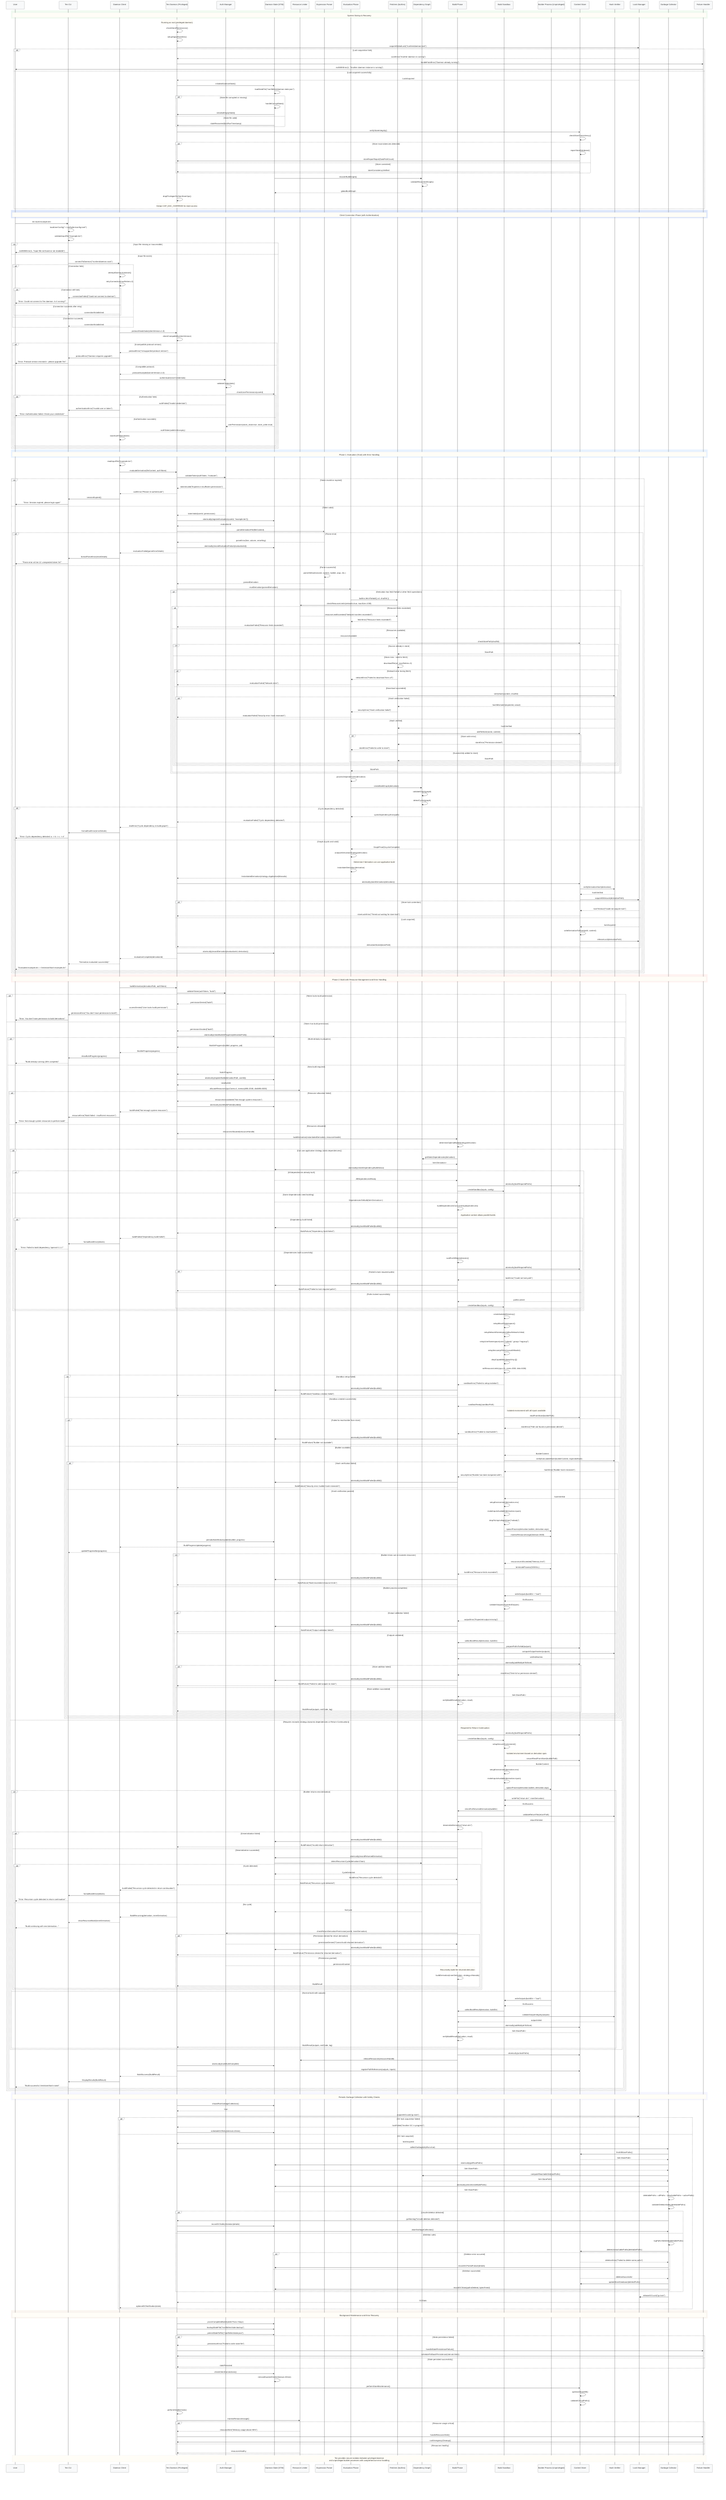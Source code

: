 %%{init: {
  'theme': 'base',
  'themeVariables': {
    'noteBkgColor': '#fffdf7',
    'noteTextColor': '#333333',
    'noteBorderColor': '#e8e8e8',
    'messageBorderColor': '#999999',
    'messageTextColor': '#666666',
    'actorBorder': '#6b6b6b',
    'actorBkg': '#f8f9fa',
    'actorTextColor': '#333333',
    'activationBorderColor': '#6b6b6b',
    'activationBkgColor': '#f8f9fa'
  }
}}%%
sequenceDiagram
    %% Core participants
    participant USER as User
    participant CLI as Ten CLI
    participant CLIENT as Daemon Client
    participant DAEMON as Ten Daemon (Privileged)
    participant AUTH as Auth Manager
    participant STATE as Daemon State (STM)
    participant RESL as Resource Limiter
    participant PARSER as Expression Parser
    participant EVAL as Evaluation Phase
    participant FETCH as Fetchers (builtins)
    participant GRAPH as Dependency Graph
    participant BUILD as Build Phase
    participant SANDBOX as Build Sandbox
    participant BUILDER as Builder Process (Unprivileged)
    participant STORE as Content Store
    participant VERIFY as Hash Verifier
    participant LOCK as Lock Manager
    participant GC as Garbage Collector
    participant FAIL as Failure Handler

    %% System Initialisation and Recovery
    rect rgb(240, 250, 240)
        Note over USER,FAIL: System Startup & Recovery
    end

    Note over DAEMON: Running as root (privileged daemon)
    DAEMON->>DAEMON: checkStorePermissions()
    DAEMON->>DAEMON: setupSignalHandlers()
    DAEMON->>LOCK: acquireGlobalLock("/run/ten/daemon.lock")

    alt Lock acquisition fails
        LOCK-->>DAEMON: LockError("Another daemon is running")
        DAEMON->>FAIL: handleFatalError("Daemon already running")
        FAIL->>USER: exitWithError(1, "Another daemon instance is running")
    else Lock acquired successfully
        LOCK-->>DAEMON: LockAcquired

        %% State recovery
        DAEMON->>STATE: initialiseDaemonState()
        STATE->>STATE: loadStateFile("/var/lib/ten/daemon-state.json")

        alt State file corrupted or missing
            STATE->>STATE: handleCorruptState()
            STATE->>DAEMON: initialiseEmptyState()
        else State file valid
            STATE->>DAEMON: stateRecovered(lastRunTimestamp)
        end

        %% Store recovery
        DAEMON->>STORE: verifyStoreIntegrity()
        STORE->>STORE: checkStoreConsistency()

        alt Store inconsistencies detected
            STORE->>STORE: repairStoreDatabase()
            STORE->>DAEMON: storeRepairReport(fixedPathCount)
        else Store consistent
            STORE-->>DAEMON: storeConsistencyVerified
        end

        %% Build graph recovery
        STATE->>GRAPH: recoverBuildGraph()
        GRAPH->>GRAPH: validateRecoveredGraph()
        GRAPH-->>STATE: globalBuildGraph

        %% Drop privileges for regular operation
        DAEMON->>DAEMON: dropPrivilegesForNonStoreOps()
        Note over DAEMON: Keeps CAP_DAC_OVERRIDE for store access
    end

    %% Client connection with authentication and error handling
    rect rgb(220, 230, 250)
        Note over USER,FAIL: Client Connection Phase (with Authentication)
    end

    USER->>CLI: ten build example.ten
    CLI->>CLI: loadUserConfig("~/.config/ten/config.toml")
    CLI->>CLI: validateInputFile("example.ten")

    alt Input file missing or inaccessible
        CLI->>USER: exitWithError(1, "Input file not found or not readable")
    else Input file exists
        CLI->>CLIENT: connectToDaemon("/run/ten/daemon.sock")

        alt Connection fails
            CLIENT->>CLIENT: attemptDaemonAutostart()
            CLIENT->>CLIENT: retryConnection(maxRetries=3)

            alt Connection still fails
                CLIENT->>CLI: connectionFailed("Could not connect to daemon")
                CLI->>USER: "Error: Could not connect to Ten daemon. Is it running?"
            else Connection succeeds after retry
                CLIENT-->>CLI: connectionEstablished
            end
        else Connection succeeds
            CLIENT-->>CLI: connectionEstablished
        end

        %% Protocol version negotiation
        CLIENT->>DAEMON: protocolHandshake(clientVersion=1.0)
        DAEMON->>DAEMON: checkCompatibility(clientVersion)

        alt Incompatible protocol version
            DAEMON-->>CLIENT: protocolError("Unsupported protocol version")
            CLIENT->>CLI: protocolError("Daemon requires upgrade")
            CLI->>USER: "Error: Protocol version mismatch - please upgrade Ten"
        else Compatible protocol
            DAEMON-->>CLIENT: protocolAccepted(serverVersion=1.0)

            %% Authentication
            CLIENT->>AUTH: authenticate(UserCredentials)
            AUTH->>AUTH: validateCredentials()
            AUTH->>STATE: checkUserPermissions(userId)

            alt Authentication fails
                AUTH-->>CLIENT: authFailed("Invalid credentials")
                CLIENT->>CLI: authenticationError("Invalid user or token")
                CLI->>USER: "Error: Authentication failed. Check your credentials"
            else Authentication succeeds
                STATE-->>AUTH: userPermissions(store_read=true, store_write=true)
                AUTH-->>CLIENT: authToken(validUntil=expiry)
                CLIENT->>CLIENT: storeAuthToken(token)
            end
        end
    end

    %% Evaluation Phase with detailed error handling
    rect rgb(231, 242, 255)
        Note over USER,FAIL: Phase 1: Evaluation ('Eval) with Error Handling
    end

    CLIENT->>CLIENT: readInputFile("example.ten")
    CLIENT->>DAEMON: evaluateDerivation(fileContent, authToken)
    DAEMON->>AUTH: validateToken(authToken, "evaluate")

    alt Token invalid or expired
        AUTH-->>DAEMON: tokenInvalid("Expired or insufficient permissions")
        DAEMON-->>CLIENT: authError("Please re-authenticate")
        CLIENT->>CLI: sessionExpired()
        CLI->>USER: "Error: Session expired, please login again"
    else Token valid
        AUTH-->>DAEMON: tokenValid(userId, permissions)

        %% Register evaluation
        DAEMON->>STATE: atomically(registerEvaluation(userId, "example.ten"))
        STATE-->>DAEMON: evaluationId

        %% Parse the derivation file
        DAEMON->>PARSER: parseDerivationFile(fileContent)

        alt Parse error
            PARSER-->>DAEMON: parseError(line, column, errorMsg)
            DAEMON->>STATE: atomically(recordEvaluationFailure(evaluationId))
            DAEMON-->>CLIENT: evaluationFailed(parseErrorDetails)
            CLIENT->>CLI: formatParseError(errorDetails)
            CLI->>USER: "Parse error at line 12: unexpected token 'let'"
        else Parse successful
            PARSER->>PARSER: parseAttributes(name, system, builder, args, etc.)
            PARSER-->>DAEMON: parsedDerivation

            %% Evaluate the derivation
            DAEMON->>EVAL: evalDerivation(parsedDerivation)

            %% Handle builtin functions with proper resource limiting
            alt Derivation has fetchTarball or other fetch operations
                EVAL->>FETCH: builtins.fetchTarball({ url, sha256 })
                FETCH->>RESL: checkResourceLimits(network=true, maxSize=1GB)

                alt Resource limits exceeded
                    RESL-->>FETCH: resourceLimitExceeded("Network transfers exceeded")
                    FETCH-->>EVAL: fetchError("Resource limits exceeded")
                    EVAL-->>DAEMON: evaluationFailed("Resource limits exceeded")
                else Resources available
                    RESL-->>FETCH: resourcesAvailable
                    FETCH->>STORE: checkStorePath(sha256)

                    alt Source already in store
                        STORE-->>FETCH: StorePath
                    else Store miss - need to fetch
                        FETCH->>FETCH: downloadFile(url, maxRetries=3)

                        alt Network error during fetch
                            FETCH-->>EVAL: networkError("Failed to download from url")
                            EVAL-->>DAEMON: evaluationFailed("Network error")
                        else Download succeeded
                            FETCH->>VERIFY: verifyHash(content, sha256)

                            alt Hash verification failed
                                VERIFY-->>FETCH: hashMismatch(expected, actual)
                                FETCH-->>EVAL: securityError("Hash verification failed")
                                EVAL-->>DAEMON: evaluationFailed("Security error: hash mismatch")
                            else Hash verified
                                VERIFY-->>FETCH: hashVerified
                                FETCH->>STORE: addToStore(name, content)

                                alt Store write error
                                    STORE-->>FETCH: storeError("Permission denied")
                                    FETCH-->>EVAL: storeError("Failed to write to store")
                                else Successfully added to store
                                    STORE-->>FETCH: StorePath
                                end
                            end
                        end
                    end

                    FETCH-->>EVAL: StorePath
                end
            end

            %% Process dependencies and validate graph
            EVAL->>EVAL: processDependencies(derivation)
            EVAL->>GRAPH: createBuildGraph(derivation)
            GRAPH->>GRAPH: validateGraph(graph)
            GRAPH->>GRAPH: detectCycles(graph)

            alt Cyclic dependency detected
                GRAPH-->>EVAL: cyclicDependencyError(path)
                EVAL-->>DAEMON: evaluationFailed("Cyclic dependency detected")
                DAEMON-->>CLIENT: evalError("Cyclic dependency in build graph")
                CLIENT->>CLI: formatEvalError(errorDetails)
                CLI->>USER: "Error: Cyclic dependency detected: a -> b -> c -> a"
            else Graph acyclic and valid
                GRAPH-->>EVAL: GraphProof(Acyclic/Complete)

                %% Determine build strategy with security considerations
                EVAL->>EVAL: analyseDerivationStrategy(derivation)
                Note right of EVAL: Determine if derivation can use applicative build

                %% Instantiate the derivation
                EVAL->>EVAL: instantiateDerivation(derivation)
                EVAL-->>DAEMON: InstantiatedDerivation(strategy=Applicative|Monadic)

                %% Store the derivation securely
                DAEMON->>STORE: atomically(storeDerivation(derivation))
                STORE->>VERIFY: verifyDerivationHash(derivation)
                VERIFY-->>STORE: hashVerified
                STORE->>LOCK: acquireWriteLock(derivationPath)

                alt Store lock contention
                    LOCK-->>STORE: lockTimeout("Could not acquire lock")
                    STORE-->>DAEMON: storeLockError("Timed out waiting for store lock")
                else Lock acquired
                    LOCK-->>STORE: lockAcquired
                    STORE->>STORE: writeDerivationToStore(path, content)
                    STORE->>LOCK: releaseLock(derivationPath)
                    STORE-->>DAEMON: derivationStored(storePath)
                end

                DAEMON->>STATE: atomically(recordDerivation(evaluationId, derivation))
                DAEMON-->>CLIENT: evaluationComplete(derivationId)
                CLIENT-->>CLI: "Derivation evaluated successfully"
                CLI-->>USER: "Evaluated example.ten -> /ten/store/hash-example.drv"
            end
        end
    end

    %% Build Phase with resource management and complete error handling
    rect rgb(255, 242, 240)
        Note over USER,FAIL: Phase 2: Build with Resource Management and Error Handling
    end

    CLIENT->>DAEMON: buildDerivation(derivationPath, authToken)
    DAEMON->>AUTH: validateToken(authToken, "build")

    alt Token lacks build permission
        AUTH-->>DAEMON: permissionDenied("build")
        DAEMON-->>CLIENT: accessDenied("User lacks build permission")
        CLIENT->>CLI: permissionError("You don't have permission to build")
        CLI->>USER: "Error: You don't have permission to build derivations"
    else Token has build permission
        AUTH-->>DAEMON: permissionGranted("build")
        DAEMON->>STATE: atomically(checkBuildInProgress(derivationPath))

        alt Build already in progress
            STATE-->>DAEMON: BuildInProgress(buildId, progress, pid)
            DAEMON-->>CLIENT: BuildInProgress(progress)
            CLIENT->>CLI: showBuildProgress(progress)
            CLI-->>USER: "Build already running (45% complete)"
        else New build required
            STATE-->>DAEMON: NotInProgress
            DAEMON->>STATE: atomically(registerBuild(derivationPath, userId))
            STATE-->>DAEMON: newBuildId

            %% Allocate resources for build
            DAEMON->>RESL: allocateResources(cpuCores=4, memoryMB=2048, diskMB=5000)

            alt Resource allocation failed
                RESL-->>DAEMON: resourcesUnavailable("Not enough system resources")
                DAEMON->>STATE: atomically(markBuildFailed(buildId))
                DAEMON-->>CLIENT: buildFailed("Not enough system resources")
                CLIENT->>CLI: resourceError("Build failed - insufficient resources")
                CLI-->>USER: "Error: Not enough system resources to perform build"
            else Resources allocated
                RESL-->>DAEMON: resourcesAllocated(resourceHandle)

                %% Select build strategy
                DAEMON->>BUILD: buildDerivation(instantiatedDerivation, resourceHandle)
                BUILD->>BUILD: determineOptimalBuildStrategy(derivation)

                alt Can use applicative strategy (static dependencies)
                    %% Applicative build path - parallel builds possible
                    BUILD->>GRAPH: getStaticDependencies(derivation)
                    GRAPH-->>BUILD: Set<Derivation>
                    BUILD->>STATE: atomically(checkDependencyBuildStatus)

                    alt All dependencies already built
                        STATE-->>BUILD: AllDependenciesReady
                        BUILD->>STORE: atomically(lockRequiredPaths)
                        BUILD->>SANDBOX: createSandbox(inputs, config)
                    else Some dependencies need building
                        STATE-->>BUILD: DependenciesToBuild(Set<Derivation>)

                        %% Parallel build of dependencies
                        BUILD->>BUILD: buildDependenciesConcurrently(dependencies)
                        Note right of BUILD: Applicative context allows parallel builds

                        alt Dependency build failed
                            BUILD->>STATE: atomically(markBuildFailed(buildId))
                            BUILD-->>DAEMON: BuildFailure("Dependency build failed")
                            DAEMON-->>CLIENT: buildFailed("Dependency build failed")
                            CLIENT->>CLI: formatBuildError(details)
                            CLI-->>USER: "Error: Failed to build dependency 'openssl-1.1.1'"
                        else Dependencies built successfully
                            %% Wait for all dependencies
                            BUILD->>BUILD: waitForAllDependencies()
                            BUILD->>STORE: atomically(lockRequiredPaths)

                            alt Failed to lock required paths
                                STORE-->>BUILD: lockError("Could not lock path")
                                BUILD->>STATE: atomically(markBuildFailed(buildId))
                                BUILD-->>DAEMON: BuildFailure("Failed to lock required paths")
                            else Paths locked successfully
                                STORE-->>BUILD: pathsLocked
                                BUILD->>SANDBOX: createSandbox(inputs, config)
                            end
                        end
                    end

                    %% Sandbox setup with security hardening
                    SANDBOX->>SANDBOX: createIsolatedDirectory()
                    SANDBOX->>SANDBOX: setupMountNamespace()
                    SANDBOX->>SANDBOX: setupNetworkNamespace(allowNetwork=false)
                    SANDBOX->>SANDBOX: setupUserNamespace(user="nobody", group="nogroup")
                    SANDBOX->>SANDBOX: setupSeccompFilters(syscallAllowlist)
                    SANDBOX->>SANDBOX: dropCapabilities(keepOnly=[])
                    SANDBOX->>SANDBOX: setResourceLimits(cpu=1h, mem=2GB, disk=5GB)

                    alt Sandbox setup failed
                        SANDBOX-->>BUILD: sandboxError("Failed to setup isolation")
                        BUILD->>STATE: atomically(markBuildFailed(buildId))
                        BUILD-->>DAEMON: BuildFailure("Sandbox creation failed")
                    else Sandbox created successfully
                        SANDBOX-->>BUILD: sandboxReady(sandboxPath)

                        %% Builder process for applicative build
                        Note right of SANDBOX: Isolated environment with all inputs available
                        SANDBOX->>STORE: readFromStore(builderPath)

                        alt Failed to read builder from store
                            STORE-->>SANDBOX: storeError("Path not found or permission denied")
                            SANDBOX-->>BUILD: sandboxError("Failed to read builder")
                            BUILD->>STATE: atomically(markBuildFailed(buildId))
                            BUILD-->>DAEMON: BuildFailure("Builder not available")
                        else Builder available
                            STORE-->>SANDBOX: BuilderContent
                            SANDBOX->>VERIFY: verifyExecutableHash(builderContent, expectedHash)

                            alt Hash verification failed
                                VERIFY-->>SANDBOX: hashError("Builder hash mismatch")
                                SANDBOX-->>BUILD: securityError("Builder has been tampered with")
                                BUILD->>STATE: atomically(markBuildFailed(buildId))
                                BUILD-->>DAEMON: BuildFailure("Security error: builder hash mismatch")
                            else Hash verification passed
                                VERIFY-->>SANDBOX: hashVerified
                                SANDBOX->>SANDBOX: setupEnvironment(derivation.env)
                                SANDBOX->>SANDBOX: makeInputsAvailable(derivation.inputs)

                                %% Execute builder with privilege drop and resource limits
                                SANDBOX->>SANDBOX: dropToUnprivilegedUser("nobody")
                                SANDBOX->>BUILDER: spawnProcess(derivation.builder, derivation.args)

                                %% Monitor builder process with timeout
                                SANDBOX->>BUILDER: monitorResourceUsage(timeout=3600)
                                DAEMON->>STATE: periodicBuildStatusUpdate(buildId, progress)
                                STATE-->>CLIENT: BuildProgressUpdate(progress)
                                CLIENT-->>CLI: updateProgressBar(progress)

                                alt Builder times out or exceeds resources
                                    BUILDER-->>SANDBOX: resourceLimitExceeded("Memory limit")
                                    SANDBOX->>BUILDER: terminateProcess(SIGKILL)
                                    SANDBOX-->>BUILD: buildError("Resource limits exceeded")
                                    BUILD->>STATE: atomically(markBuildFailed(buildId))
                                    BUILD-->>DAEMON: BuildFailure("Build exceeded resource limits")
                                else Builder process completes
                                    BUILDER->>SANDBOX: writeOutputs(buildDir + "/out/")
                                    BUILDER-->>SANDBOX: ExitSuccess

                                    %% Verify outputs match expected format
                                    SANDBOX->>SANDBOX: validateOutputs(expectedOutputs)

                                    alt Output validation failed
                                        SANDBOX-->>BUILD: outputError("Expected output missing")
                                        BUILD->>STATE: atomically(markBuildFailed(buildId))
                                        BUILD-->>DAEMON: BuildFailure("Output validation failed")
                                    else Outputs validated
                                        %% Collect results from applicative build
                                        SANDBOX->>BUILD: collectBuildResult(derivation, buildDir)

                                        %% Add outputs to store with secure hashing
                                        BUILD->>STORE: preparePathsToAdd(outputs)
                                        BUILD->>VERIFY: computeOutputHashes(outputs)
                                        VERIFY-->>BUILD: verifiedHashes

                                        BUILD->>STORE: atomically(addMultipleToStore)

                                        alt Store addition failed
                                            STORE-->>BUILD: storeError("Disk full or permission denied")
                                            BUILD->>STATE: atomically(markBuildFailed(buildId))
                                            BUILD-->>DAEMON: BuildFailure("Failed to add outputs to store")
                                        else Store addition succeeded
                                            STORE-->>BUILD: Set<StorePath>
                                            BUILD->>BUILD: verifyBuildResult(derivation, result)
                                            BUILD-->>DAEMON: BuildResult(outputs, exitCode, log)
                                        end
                                    end
                                end
                            end
                        end
                    end

                else Requires monadic strategy (dynamic dependencies or Return-Continuation)
                    %% Monadic build path - sequential execution
                    Note right of BUILD: Required for Return-Continuation
                    BUILD->>STORE: atomically(lockRequiredPaths)
                    BUILD->>SANDBOX: createSandbox(inputs, config)

                    %% Similar sandbox setup and security as in applicative path
                    SANDBOX->>SANDBOX: setupSecureEnvironment()

                    %% Builder process for monadic build
                    Note right of SANDBOX: Isolated environment based on derivation spec
                    SANDBOX->>STORE: secureReadFromStore(builderPath)
                    STORE-->>SANDBOX: BuilderContent
                    SANDBOX->>SANDBOX: setupEnvironment(derivation.env)
                    SANDBOX->>SANDBOX: makeInputsAvailable(derivation.inputs)
                    SANDBOX->>BUILDER: spawnProcess(derivation.builder, derivation.args)

                    %% Return-Continuation Pattern with proper security checking
                    alt Builder returns new derivation
                        BUILDER->>SANDBOX: writeFile("return.drv", innerDerivation)
                        BUILDER-->>SANDBOX: ExitSuccess
                        SANDBOX->>BUILD: checkForReturnedDerivation(buildDir)
                        BUILD->>VERIFY: validateReturnFile(returnPath)
                        VERIFY-->>BUILD: returnFileValid
                        BUILD->>BUILD: deserializeDerivation("return.drv")

                        alt Deserialization failed
                            BUILD->>STATE: atomically(markBuildFailed(buildId))
                            BUILD-->>DAEMON: BuildFailure("Invalid return derivation")
                        else Deserialization succeeded
                            %% Build State Tracking for Recursion
                            BUILD->>STATE: atomically(recordReturnedDerivation)
                            STATE->>GRAPH: detectRecursionCycle(derivationChain)

                            alt Cycle detected
                                GRAPH-->>STATE: CycleDetected
                                STATE-->>BUILD: BuildError("Recursion cycle detected")
                                BUILD-->>DAEMON: BuildFailure("Recursion cycle detected")
                                DAEMON-->>CLIENT: buildFailed("Recursion cycle detected in return-continuation")
                                CLIENT->>CLI: formatBuildError(details)
                                CLI-->>USER: "Error: Recursion cycle detected in return-continuation"
                            else No cycle
                                GRAPH-->>STATE: NoCycle

                                %% Notify client about recursive continuation
                                DAEMON-->>CLIENT: BuildRecursing(derivation, innerDerivation)
                                CLIENT-->>CLI: showRecursiveBuild(innerDerivation)
                                CLI-->>USER: "Build continuing with next derivation..."

                                %% Security check for returned derivation
                                BUILD->>AUTH: checkReturnDerivationPermission(userId, innerDerivation)

                                alt Permission denied for return derivation
                                    AUTH-->>BUILD: permissionDenied("Cannot build returned derivation")
                                    BUILD->>STATE: atomically(markBuildFailed(buildId))
                                    BUILD-->>DAEMON: BuildFailure("Permission denied for returned derivation")
                                else Permission granted
                                    AUTH-->>BUILD: permissionGranted

                                    %% Recursive build of inner derivation (must use monadic strategy)
                                    Note over BUILD: Recursively build the returned derivation
                                    BUILD->>BUILD: buildDerivation(innerDerivation, strategy=Monadic)

                                    %% Recursive build would follow same pattern
                                    %% (simplified for diagram clarity)
                                    BUILD-->>DAEMON: BuildResult
                                end
                            end
                        end

                    else Normal build with outputs
                        BUILDER->>SANDBOX: writeOutputs(buildDir + "/out/")
                        BUILDER-->>SANDBOX: ExitSuccess
                        SANDBOX->>BUILD: collectBuildResult(derivation, buildDir)

                        %% Store outputs atomically with validation
                        BUILD->>VERIFY: validateOutputIntegrity(outputs)
                        VERIFY-->>BUILD: outputsValid
                        BUILD->>STORE: atomically(addMultipleToStore)
                        STORE-->>BUILD: Set<StorePath>
                        BUILD->>BUILD: verifyBuildResult(derivation, result)
                        BUILD-->>DAEMON: BuildResult(outputs, exitCode, log)
                    end
                end

                %% Clean up and notify client
                BUILD->>STORE: atomically(unlockPaths)
                BUILD->>RESL: releaseResources(resourceHandle)
                DAEMON->>STATE: atomically(markBuildComplete)

                %% Register references for garbage collection
                DAEMON->>STORE: registerPathReferences(outputs, inputs)

                DAEMON-->>CLIENT: BuildSuccess(BuildResult)
                CLIENT->>CLI: DisplayResults(BuildResult)
                CLI-->>USER: "Build successful: /ten/store/hash-name"
            end
        end
    end

    %% Garbage Collection with safety checks
    rect rgb(245, 245, 255)
        Note over USER,FAIL: Periodic Garbage Collection with Safety Checks
    end

    DAEMON->>STATE: shouldRunGarbageCollection()
    STATE-->>DAEMON: true

    %% Get exclusive GC lock
    DAEMON->>LOCK: acquireGCLock("gc.lock")

    alt GC lock acquisition failed
        LOCK-->>DAEMON: lockFailed("Another GC in progress")
        DAEMON->>STATE: scheduleGCRetry(interval=15min)
    else GC lock acquired
        LOCK-->>DAEMON: lockAcquired
        DAEMON->>GC: collectGarbage(dryRun=true)

        %% Find all store paths
        GC->>STORE: findAllStorePaths()
        STORE-->>GC: Set<StorePath>

        %% Get roots to determine what's reachable
        GC->>STATE: atomically(getRootPaths)
        STATE-->>GC: Set<StorePath>

        %% Build reachability graph
        GC->>GRAPH: computeReachableSet(rootPaths)
        GRAPH-->>GC: Set<StorePath>

        %% Only delete paths not being built currently
        GC->>STATE: atomically(checkActiveBuildPaths)
        STATE-->>GC: Set<StorePath>

        %% Compute deletable paths
        GC->>GC: deletablePaths = allPaths - (reachablePaths + activePaths)

        %% Verify deletion is safe
        GC->>GC: validateDeletionSafety(deletablePaths)

        alt Unsafe deletion detected
            GC->>DAEMON: gcWarning("Unsafe deletion detected")
            DAEMON->>STATE: recordGCSafetyViolation(details)
            DAEMON->>GC: abortGarbageCollection()
        else Deletion safe
            %% Perform actual deletion (without dry run)
            GC->>GC: logPathsToDelete(deletablePaths)
            GC->>STORE: deleteUnreachablePaths(deletablePaths)

            alt Deletion error occurred
                STORE-->>GC: deletionError("Failed to delete some paths")
                GC->>STATE: recordGCPartialFailure(details)
            else Deletion successful
                STORE-->>GC: deletionSuccessful

                %% Update database to reflect deleted paths
                GC->>STORE: updateStoreDatabase(deletedPaths)

                %% Record GC stats
                GC->>STATE: recordGCStats(pathsDeleted, bytesFreed)
            end
        end

        %% Release GC lock
        GC->>LOCK: releaseGCLock("gc.lock")
        GC-->>DAEMON: GCStats

        %% Notify any interested clients
        DAEMON-->>CLIENT: optionalGCNotification(stats)
    end

    %% System Maintenance with error recovery
    rect rgb(250, 245, 240)
        Note over USER,FAIL: Background Maintenance and Error Recovery
    end

    DAEMON->>STATE: pruneCompletedBuilds(olderThan=7days)

    %% Persist state with backup
    DAEMON->>STATE: backupStateFile("/var/lib/ten/state.backup")
    DAEMON->>STATE: persistStateToFile("/var/lib/ten/state.json")

    alt State persistence failed
        STATE-->>DAEMON: persistenceError("Failed to write state file")
        DAEMON->>FAIL: handleStatePersistenceFailure()
        FAIL->>DAEMON: scheduleFallbackPersistence(interval=5min)
    else State persisted successfully
        STATE-->>DAEMON: statePersisted
    end

    %% Check client connections for dead clients
    DAEMON->>STATE: checkClientConnections()
    STATE->>STATE: removeExpiredClients(timeout=30min)

    %% Regular store maintenance
    DAEMON->>STORE: performStoreMaintenance()
    STORE->>STORE: optimizeStoreDB()
    STORE->>STORE: validateCriticalPaths()

    %% Check daemon health
    DAEMON->>DAEMON: performHealthCheck()
    DAEMON->>RESL: monitorResourceUsage()

    alt Resource usage critical
        RESL-->>DAEMON: resourceAlert("Memory usage above 90%")
        DAEMON->>FAIL: handleResourceAlert()
        FAIL->>DAEMON: runEmergencyCleanup()
    else Resources healthy
        RESL-->>DAEMON: resourcesHealthy
    end

    Note over USER,FAIL: Ten provides secure isolation between privileged daemon<br>and unprivileged builder processes with comprehensive error handling